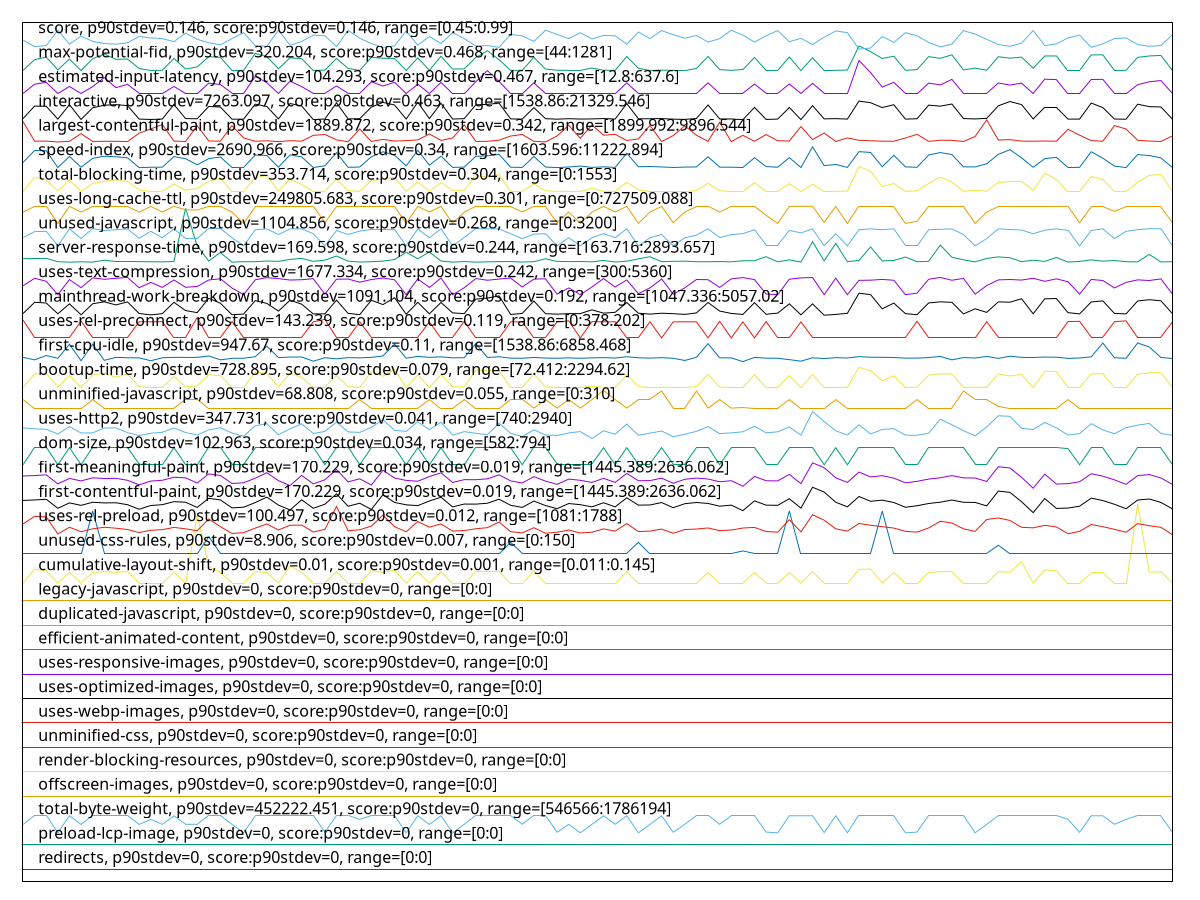reset

$redirectsP90Stdev0ScoreP90Stdev0Range00 <<EOF
0 0.5
1 0.5
2 0.5
3 0.5
4 0.5
5 0.5
6 0.5
7 0.5
8 0.5
9 0.5
10 0.5
11 0.5
12 0.5
13 0.5
14 0.5
15 0.5
16 0.5
17 0.5
18 0.5
19 0.5
20 0.5
21 0.5
22 0.5
23 0.5
24 0.5
25 0.5
26 0.5
27 0.5
28 0.5
29 0.5
30 0.5
31 0.5
32 0.5
33 0.5
34 0.5
35 0.5
36 0.5
37 0.5
38 0.5
39 0.5
40 0.5
41 0.5
42 0.5
43 0.5
44 0.5
45 0.5
46 0.5
47 0.5
48 0.5
49 0.5
50 0.5
51 0.5
52 0.5
53 0.5
54 0.5
55 0.5
56 0.5
57 0.5
58 0.5
59 0.5
60 0.5
61 0.5
62 0.5
63 0.5
64 0.5
65 0.5
66 0.5
67 0.5
68 0.5
69 0.5
70 0.5
71 0.5
72 0.5
73 0.5
74 0.5
75 0.5
76 0.5
77 0.5
78 0.5
79 0.5
80 0.5
81 0.5
82 0.5
83 0.5
84 0.5
85 0.5
86 0.5
87 0.5
88 0.5
89 0.5
90 0.5
91 0.5
92 0.5
93 0.5
94 0.5
95 0.5
96 0.5
97 0.5
98 0.5
99 0.5
EOF

$preloadLcpImageP90Stdev0ScoreP90Stdev0Range00 <<EOF
0 1.5
1 1.5
2 1.5
3 1.5
4 1.5
5 1.5
6 1.5
7 1.5
8 1.5
9 1.5
10 1.5
11 1.5
12 1.5
13 1.5
14 1.5
15 1.5
16 1.5
17 1.5
18 1.5
19 1.5
20 1.5
21 1.5
22 1.5
23 1.5
24 1.5
25 1.5
26 1.5
27 1.5
28 1.5
29 1.5
30 1.5
31 1.5
32 1.5
33 1.5
34 1.5
35 1.5
36 1.5
37 1.5
38 1.5
39 1.5
40 1.5
41 1.5
42 1.5
43 1.5
44 1.5
45 1.5
46 1.5
47 1.5
48 1.5
49 1.5
50 1.5
51 1.5
52 1.5
53 1.5
54 1.5
55 1.5
56 1.5
57 1.5
58 1.5
59 1.5
60 1.5
61 1.5
62 1.5
63 1.5
64 1.5
65 1.5
66 1.5
67 1.5
68 1.5
69 1.5
70 1.5
71 1.5
72 1.5
73 1.5
74 1.5
75 1.5
76 1.5
77 1.5
78 1.5
79 1.5
80 1.5
81 1.5
82 1.5
83 1.5
84 1.5
85 1.5
86 1.5
87 1.5
88 1.5
89 1.5
90 1.5
91 1.5
92 1.5
93 1.5
94 1.5
95 1.5
96 1.5
97 1.5
98 1.5
99 1.5
EOF

$totalByteWeightP90Stdev452222451ScoreP90Stdev0Range5465661786194 <<EOF
0 2.3352297713652943
1 2.6998959386399166
2 2.699899928348098
3 1.9941387897342366
4 2.692425495049505
5 2.339414975247525
6 2.6924323345492445
7 2.6924021267587284
8 2.6923930074257427
9 2.6924015568004167
10 2.3394121254559668
11 2.5435529540125064
12 2.3394440431214174
13 2.692429484757686
14 2.344566828426264
15 2.341785431865555
16 2.6933682060969257
17 2.6933516773058885
18 2.3403770648775404
19 1.9951191180302241
20 2.6933499674309536
21 2.6933550970557585
22 2.693386444762897
23 2.6933482575560186
24 2.6934280517196454
25 2.6933482575560186
26 2.01502662193851
27 2.6933773254299114
28 2.6933516773058885
29 2.544610226680563
30 2.6933927143043253
31 2.6933710558884836
32 2.693367636138614
33 1.9933756155549767
34 2.6933522472642
35 2.337617326732673
36 2.6933875846795203
37 1.9951071489056802
38 2.340395303543512
39 2.6933727657634186
40 2.693394994137572
41 2.693397273970818
42 2.693393284262637
43 2.344536620635748
44 2.693410952970297
45 2.693428621677957
46 2.015043720687858
47 2.3441336601094322
48 1.9934280517196457
49 2.340891737232934
50 2.6933602266805625
51 2.344557139134966
52 2.6933687760552374
53 1.9951151283220427
54 2.341051325560188
55 2.6933739056800414
56 2.0150659490620115
57 2.3441798267326734
58 2.6933927143043253
59 2.693396134054195
60 2.342251087806149
61 2.693367636138614
62 2.693376185513288
63 2.693372195805107
64 2.0234329370766027
65 1.9933647863470558
66 2.693406393303804
67 2.6929789245700886
68 2.6933653563053674
69 2.00324159392913
70 2.693381315138093
71 1.9951196879885358
72 2.6933602266805625
73 2.6933653563053674
74 2.693408673137051
75 2.693406963262116
76 1.9951236776967172
77 2.0234164082855655
78 2.6933892945544553
79 2.6934229220948414
80 2.6934012636789992
81 2.6933750455966647
82 1.9933636464304327
83 2.340835881318395
84 2.693359656722251
85 2.693369346013549
86 2.693353957139135
87 2.6933533871808235
88 2.6933533871808235
89 2.693362506513809
90 2.544507634184471
91 2.015026051980198
92 2.6933436978895258
93 2.6933830250130275
94 2.344130810317874
95 2.5445104839760293
96 2.6933824550547163
97 2.6933465476810836
98 2.693363076472121
99 2.01504429064617
EOF

$offscreenImagesP90Stdev0ScoreP90Stdev0Range00 <<EOF
0 3.5
1 3.5
2 3.5
3 3.5
4 3.5
5 3.5
6 3.5
7 3.5
8 3.5
9 3.5
10 3.5
11 3.5
12 3.5
13 3.5
14 3.5
15 3.5
16 3.5
17 3.5
18 3.5
19 3.5
20 3.5
21 3.5
22 3.5
23 3.5
24 3.5
25 3.5
26 3.5
27 3.5
28 3.5
29 3.5
30 3.5
31 3.5
32 3.5
33 3.5
34 3.5
35 3.5
36 3.5
37 3.5
38 3.5
39 3.5
40 3.5
41 3.5
42 3.5
43 3.5
44 3.5
45 3.5
46 3.5
47 3.5
48 3.5
49 3.5
50 3.5
51 3.5
52 3.5
53 3.5
54 3.5
55 3.5
56 3.5
57 3.5
58 3.5
59 3.5
60 3.5
61 3.5
62 3.5
63 3.5
64 3.5
65 3.5
66 3.5
67 3.5
68 3.5
69 3.5
70 3.5
71 3.5
72 3.5
73 3.5
74 3.5
75 3.5
76 3.5
77 3.5
78 3.5
79 3.5
80 3.5
81 3.5
82 3.5
83 3.5
84 3.5
85 3.5
86 3.5
87 3.5
88 3.5
89 3.5
90 3.5
91 3.5
92 3.5
93 3.5
94 3.5
95 3.5
96 3.5
97 3.5
98 3.5
99 3.5
EOF

$renderBlockingResourcesP90Stdev0ScoreP90Stdev0Range00 <<EOF
0 4.5
1 4.5
2 4.5
3 4.5
4 4.5
5 4.5
6 4.5
7 4.5
8 4.5
9 4.5
10 4.5
11 4.5
12 4.5
13 4.5
14 4.5
15 4.5
16 4.5
17 4.5
18 4.5
19 4.5
20 4.5
21 4.5
22 4.5
23 4.5
24 4.5
25 4.5
26 4.5
27 4.5
28 4.5
29 4.5
30 4.5
31 4.5
32 4.5
33 4.5
34 4.5
35 4.5
36 4.5
37 4.5
38 4.5
39 4.5
40 4.5
41 4.5
42 4.5
43 4.5
44 4.5
45 4.5
46 4.5
47 4.5
48 4.5
49 4.5
50 4.5
51 4.5
52 4.5
53 4.5
54 4.5
55 4.5
56 4.5
57 4.5
58 4.5
59 4.5
60 4.5
61 4.5
62 4.5
63 4.5
64 4.5
65 4.5
66 4.5
67 4.5
68 4.5
69 4.5
70 4.5
71 4.5
72 4.5
73 4.5
74 4.5
75 4.5
76 4.5
77 4.5
78 4.5
79 4.5
80 4.5
81 4.5
82 4.5
83 4.5
84 4.5
85 4.5
86 4.5
87 4.5
88 4.5
89 4.5
90 4.5
91 4.5
92 4.5
93 4.5
94 4.5
95 4.5
96 4.5
97 4.5
98 4.5
99 4.5
EOF

$unminifiedCssP90Stdev0ScoreP90Stdev0Range00 <<EOF
0 5.5
1 5.5
2 5.5
3 5.5
4 5.5
5 5.5
6 5.5
7 5.5
8 5.5
9 5.5
10 5.5
11 5.5
12 5.5
13 5.5
14 5.5
15 5.5
16 5.5
17 5.5
18 5.5
19 5.5
20 5.5
21 5.5
22 5.5
23 5.5
24 5.5
25 5.5
26 5.5
27 5.5
28 5.5
29 5.5
30 5.5
31 5.5
32 5.5
33 5.5
34 5.5
35 5.5
36 5.5
37 5.5
38 5.5
39 5.5
40 5.5
41 5.5
42 5.5
43 5.5
44 5.5
45 5.5
46 5.5
47 5.5
48 5.5
49 5.5
50 5.5
51 5.5
52 5.5
53 5.5
54 5.5
55 5.5
56 5.5
57 5.5
58 5.5
59 5.5
60 5.5
61 5.5
62 5.5
63 5.5
64 5.5
65 5.5
66 5.5
67 5.5
68 5.5
69 5.5
70 5.5
71 5.5
72 5.5
73 5.5
74 5.5
75 5.5
76 5.5
77 5.5
78 5.5
79 5.5
80 5.5
81 5.5
82 5.5
83 5.5
84 5.5
85 5.5
86 5.5
87 5.5
88 5.5
89 5.5
90 5.5
91 5.5
92 5.5
93 5.5
94 5.5
95 5.5
96 5.5
97 5.5
98 5.5
99 5.5
EOF

$usesWebpImagesP90Stdev0ScoreP90Stdev0Range00 <<EOF
0 6.5
1 6.5
2 6.5
3 6.5
4 6.5
5 6.5
6 6.5
7 6.5
8 6.5
9 6.5
10 6.5
11 6.5
12 6.5
13 6.5
14 6.5
15 6.5
16 6.5
17 6.5
18 6.5
19 6.5
20 6.5
21 6.5
22 6.5
23 6.5
24 6.5
25 6.5
26 6.5
27 6.5
28 6.5
29 6.5
30 6.5
31 6.5
32 6.5
33 6.5
34 6.5
35 6.5
36 6.5
37 6.5
38 6.5
39 6.5
40 6.5
41 6.5
42 6.5
43 6.5
44 6.5
45 6.5
46 6.5
47 6.5
48 6.5
49 6.5
50 6.5
51 6.5
52 6.5
53 6.5
54 6.5
55 6.5
56 6.5
57 6.5
58 6.5
59 6.5
60 6.5
61 6.5
62 6.5
63 6.5
64 6.5
65 6.5
66 6.5
67 6.5
68 6.5
69 6.5
70 6.5
71 6.5
72 6.5
73 6.5
74 6.5
75 6.5
76 6.5
77 6.5
78 6.5
79 6.5
80 6.5
81 6.5
82 6.5
83 6.5
84 6.5
85 6.5
86 6.5
87 6.5
88 6.5
89 6.5
90 6.5
91 6.5
92 6.5
93 6.5
94 6.5
95 6.5
96 6.5
97 6.5
98 6.5
99 6.5
EOF

$usesOptimizedImagesP90Stdev0ScoreP90Stdev0Range00 <<EOF
0 7.5
1 7.5
2 7.5
3 7.5
4 7.5
5 7.5
6 7.5
7 7.5
8 7.5
9 7.5
10 7.5
11 7.5
12 7.5
13 7.5
14 7.5
15 7.5
16 7.5
17 7.5
18 7.5
19 7.5
20 7.5
21 7.5
22 7.5
23 7.5
24 7.5
25 7.5
26 7.5
27 7.5
28 7.5
29 7.5
30 7.5
31 7.5
32 7.5
33 7.5
34 7.5
35 7.5
36 7.5
37 7.5
38 7.5
39 7.5
40 7.5
41 7.5
42 7.5
43 7.5
44 7.5
45 7.5
46 7.5
47 7.5
48 7.5
49 7.5
50 7.5
51 7.5
52 7.5
53 7.5
54 7.5
55 7.5
56 7.5
57 7.5
58 7.5
59 7.5
60 7.5
61 7.5
62 7.5
63 7.5
64 7.5
65 7.5
66 7.5
67 7.5
68 7.5
69 7.5
70 7.5
71 7.5
72 7.5
73 7.5
74 7.5
75 7.5
76 7.5
77 7.5
78 7.5
79 7.5
80 7.5
81 7.5
82 7.5
83 7.5
84 7.5
85 7.5
86 7.5
87 7.5
88 7.5
89 7.5
90 7.5
91 7.5
92 7.5
93 7.5
94 7.5
95 7.5
96 7.5
97 7.5
98 7.5
99 7.5
EOF

$usesResponsiveImagesP90Stdev0ScoreP90Stdev0Range00 <<EOF
0 8.5
1 8.5
2 8.5
3 8.5
4 8.5
5 8.5
6 8.5
7 8.5
8 8.5
9 8.5
10 8.5
11 8.5
12 8.5
13 8.5
14 8.5
15 8.5
16 8.5
17 8.5
18 8.5
19 8.5
20 8.5
21 8.5
22 8.5
23 8.5
24 8.5
25 8.5
26 8.5
27 8.5
28 8.5
29 8.5
30 8.5
31 8.5
32 8.5
33 8.5
34 8.5
35 8.5
36 8.5
37 8.5
38 8.5
39 8.5
40 8.5
41 8.5
42 8.5
43 8.5
44 8.5
45 8.5
46 8.5
47 8.5
48 8.5
49 8.5
50 8.5
51 8.5
52 8.5
53 8.5
54 8.5
55 8.5
56 8.5
57 8.5
58 8.5
59 8.5
60 8.5
61 8.5
62 8.5
63 8.5
64 8.5
65 8.5
66 8.5
67 8.5
68 8.5
69 8.5
70 8.5
71 8.5
72 8.5
73 8.5
74 8.5
75 8.5
76 8.5
77 8.5
78 8.5
79 8.5
80 8.5
81 8.5
82 8.5
83 8.5
84 8.5
85 8.5
86 8.5
87 8.5
88 8.5
89 8.5
90 8.5
91 8.5
92 8.5
93 8.5
94 8.5
95 8.5
96 8.5
97 8.5
98 8.5
99 8.5
EOF

$efficientAnimatedContentP90Stdev0ScoreP90Stdev0Range00 <<EOF
0 9.5
1 9.5
2 9.5
3 9.5
4 9.5
5 9.5
6 9.5
7 9.5
8 9.5
9 9.5
10 9.5
11 9.5
12 9.5
13 9.5
14 9.5
15 9.5
16 9.5
17 9.5
18 9.5
19 9.5
20 9.5
21 9.5
22 9.5
23 9.5
24 9.5
25 9.5
26 9.5
27 9.5
28 9.5
29 9.5
30 9.5
31 9.5
32 9.5
33 9.5
34 9.5
35 9.5
36 9.5
37 9.5
38 9.5
39 9.5
40 9.5
41 9.5
42 9.5
43 9.5
44 9.5
45 9.5
46 9.5
47 9.5
48 9.5
49 9.5
50 9.5
51 9.5
52 9.5
53 9.5
54 9.5
55 9.5
56 9.5
57 9.5
58 9.5
59 9.5
60 9.5
61 9.5
62 9.5
63 9.5
64 9.5
65 9.5
66 9.5
67 9.5
68 9.5
69 9.5
70 9.5
71 9.5
72 9.5
73 9.5
74 9.5
75 9.5
76 9.5
77 9.5
78 9.5
79 9.5
80 9.5
81 9.5
82 9.5
83 9.5
84 9.5
85 9.5
86 9.5
87 9.5
88 9.5
89 9.5
90 9.5
91 9.5
92 9.5
93 9.5
94 9.5
95 9.5
96 9.5
97 9.5
98 9.5
99 9.5
EOF

$duplicatedJavascriptP90Stdev0ScoreP90Stdev0Range00 <<EOF
0 10.5
1 10.5
2 10.5
3 10.5
4 10.5
5 10.5
6 10.5
7 10.5
8 10.5
9 10.5
10 10.5
11 10.5
12 10.5
13 10.5
14 10.5
15 10.5
16 10.5
17 10.5
18 10.5
19 10.5
20 10.5
21 10.5
22 10.5
23 10.5
24 10.5
25 10.5
26 10.5
27 10.5
28 10.5
29 10.5
30 10.5
31 10.5
32 10.5
33 10.5
34 10.5
35 10.5
36 10.5
37 10.5
38 10.5
39 10.5
40 10.5
41 10.5
42 10.5
43 10.5
44 10.5
45 10.5
46 10.5
47 10.5
48 10.5
49 10.5
50 10.5
51 10.5
52 10.5
53 10.5
54 10.5
55 10.5
56 10.5
57 10.5
58 10.5
59 10.5
60 10.5
61 10.5
62 10.5
63 10.5
64 10.5
65 10.5
66 10.5
67 10.5
68 10.5
69 10.5
70 10.5
71 10.5
72 10.5
73 10.5
74 10.5
75 10.5
76 10.5
77 10.5
78 10.5
79 10.5
80 10.5
81 10.5
82 10.5
83 10.5
84 10.5
85 10.5
86 10.5
87 10.5
88 10.5
89 10.5
90 10.5
91 10.5
92 10.5
93 10.5
94 10.5
95 10.5
96 10.5
97 10.5
98 10.5
99 10.5
EOF

$legacyJavascriptP90Stdev0ScoreP90Stdev0Range00 <<EOF
0 11.5
1 11.5
2 11.5
3 11.5
4 11.5
5 11.5
6 11.5
7 11.5
8 11.5
9 11.5
10 11.5
11 11.5
12 11.5
13 11.5
14 11.5
15 11.5
16 11.5
17 11.5
18 11.5
19 11.5
20 11.5
21 11.5
22 11.5
23 11.5
24 11.5
25 11.5
26 11.5
27 11.5
28 11.5
29 11.5
30 11.5
31 11.5
32 11.5
33 11.5
34 11.5
35 11.5
36 11.5
37 11.5
38 11.5
39 11.5
40 11.5
41 11.5
42 11.5
43 11.5
44 11.5
45 11.5
46 11.5
47 11.5
48 11.5
49 11.5
50 11.5
51 11.5
52 11.5
53 11.5
54 11.5
55 11.5
56 11.5
57 11.5
58 11.5
59 11.5
60 11.5
61 11.5
62 11.5
63 11.5
64 11.5
65 11.5
66 11.5
67 11.5
68 11.5
69 11.5
70 11.5
71 11.5
72 11.5
73 11.5
74 11.5
75 11.5
76 11.5
77 11.5
78 11.5
79 11.5
80 11.5
81 11.5
82 11.5
83 11.5
84 11.5
85 11.5
86 11.5
87 11.5
88 11.5
89 11.5
90 11.5
91 11.5
92 11.5
93 11.5
94 11.5
95 11.5
96 11.5
97 11.5
98 11.5
99 11.5
EOF

$cumulativeLayoutShiftP90Stdev001ScoreP90Stdev0001Range00110145 <<EOF
0 12.223338763381944
1 12.796001664840261
2 12.728733688780242
3 12.223338763381944
4 12.664357055550873
5 12.223338763381944
6 12.66294088763382
7 12.693624525836636
8 12.66294088763382
9 12.697105938632724
10 12.223338763381944
11 12.223338763381944
12 12.223338763381944
13 12.66294088763382
14 12.223338763381944
15 15.019938485206104
16 12.899381922785132
17 12.664357055550873
18 12.223338763381944
19 12.223338763381944
20 12.694804665767514
21 12.66294088763382
22 12.223338763381944
23 12.923338763381945
24 12.664357055550873
25 12.223338763381944
26 12.223338763381944
27 12.692444385905759
28 12.223338763381944
29 12.223338763381944
30 12.731920066593611
31 12.664357055550873
32 12.759417326983058
33 12.223338763381944
34 12.694804665767514
35 12.223338763381944
36 12.692444385905759
37 12.223338763381944
38 12.223338763381944
39 12.694804665767514
40 12.693860553822812
41 12.697105938632724
42 12.223338763381944
43 12.223338763381944
44 12.72778957683554
45 12.223338763381944
46 12.223338763381944
47 12.223338763381944
48 12.223338763381944
49 12.223338763381944
50 12.223338763381944
51 12.223338763381944
52 12.697105938632724
53 12.223338763381944
54 12.223338763381944
55 12.223338763381944
56 12.223338763381944
57 12.223338763381944
58 12.223338763381944
59 12.66294088763382
60 12.223338763381944
61 12.223338763381944
62 12.223338763381944
63 12.664357055550873
64 12.223338763381944
65 12.223338763381944
66 12.664357055550873
67 12.223338763381944
68 12.697105938632724
69 12.223338763381944
70 12.223338763381944
71 12.223338763381944
72 12.78685558037596
73 12.80101725954649
74 12.223338763381944
75 12.66294088763382
76 12.223338763381944
77 12.223338763381944
78 12.664357055550873
79 12.692444385905759
80 12.693860553822812
81 12.223338763381944
82 12.223338763381944
83 12.223338763381944
84 12.694804665767514
85 12.664357055550873
86 13.1010678369721
87 12.223338763381944
88 12.768799439433534
89 12.728733688780242
90 12.223338763381944
91 12.223338763381944
92 12.664357055550873
93 12.664357055550873
94 12.223338763381944
95 12.223338763381944
96 15.460956777375033
97 12.664357055550873
98 12.693860553822812
99 12.223338763381944
EOF

$unusedCssRulesP90Stdev8906ScoreP90Stdev0007Range0150 <<EOF
0 13.4265
1 13.4265
2 13.4265
3 13.4265
4 13.4265
5 13.4265
6 15.1765
7 13.4265
8 13.4265
9 13.4265
10 13.4265
11 13.4265
12 13.4265
13 13.4265
14 13.4265
15 13.4265
16 14.1265
17 13.4265
18 13.4265
19 13.4265
20 13.4265
21 13.4265
22 13.4265
23 13.4265
24 13.4265
25 13.4265
26 13.4265
27 13.4265
28 13.4265
29 13.4265
30 13.4265
31 13.4265
32 13.4265
33 13.4265
34 13.4265
35 13.4265
36 13.4265
37 13.4265
38 13.4265
39 13.4265
40 13.4265
41 13.4265
42 13.893166666666668
43 13.4265
44 13.4265
45 13.4265
46 13.4265
47 13.4265
48 13.4265
49 13.4265
50 13.4265
51 13.4265
52 13.4265
53 13.893166666666668
54 13.4265
55 13.4265
56 13.4265
57 13.4265
58 13.4265
59 13.4265
60 13.4265
61 13.4265
62 13.543166666666668
63 13.4265
64 13.4265
65 13.4265
66 15.1765
67 13.4265
68 13.4265
69 13.4265
70 13.4265
71 13.4265
72 13.4265
73 13.4265
74 15.1765
75 13.4265
76 13.4265
77 13.4265
78 13.4265
79 13.4265
80 13.4265
81 13.4265
82 13.4265
83 13.4265
84 13.7765
85 13.4265
86 13.4265
87 13.4265
88 13.4265
89 13.4265
90 13.4265
91 13.4265
92 13.4265
93 13.4265
94 13.4265
95 13.4265
96 13.4265
97 13.4265
98 13.4265
99 13.4265
EOF

$usesRelPreloadP90Stdev100497ScoreP90Stdev0012Range10811788 <<EOF
0 14.648081967213114
1 14.957918032786885
2 14.936606557377049
3 14.23660655737705
4 14.513655737704918
5 14.328409836065573
6 14.448081967213113
7 14.512016393442622
8 14.474311475409836
9 14.421852459016392
10 14.293983606557376
11 14.389065573770491
12 14.413655737704918
13 14.507098360655737
14 14.448081967213113
15 14.371032786885246
16 14.84972131147541
17 14.538245901639344
18 14.257918032786884
19 14.292344262295082
20 14.477590163934426
21 14.648081967213114
22 14.402180327868852
23 14.593983606557376
24 14.603819672131147
25 14.318573770491803
26 14.426770491803278
27 15.364475409836064
28 14.36939344262295
29 14.410377049180328
30 14.557918032786885
31 15.010377049180327
32 14.536606557377048
33 14.325131147540983
34 14.748081967213114
35 14.515295081967214
36 14.64972131147541
37 14.354639344262296
38 14.37922950819672
39 14.451360655737705
40 14.495622950819673
41 14.728409836065573
42 14.331688524590163
43 14.280868852459015
44 14.493983606557377
45 14.267754098360655
46 14.307098360655738
47 14.398901639344261
48 14.277590163934425
49 14.310377049180328
50 14.44644262295082
51 14.354639344262296
52 14.664475409836065
53 14.33660655737705
54 14.353
55 14.438245901639345
56 14.26611475409836
57 14.420213114754098
58 14.439885245901639
59 14.484147540983606
60 14.37267213114754
61 14.400540983606557
62 14.480868852459016
63 14.507098360655737
64 14.33660655737705
65 14.312016393442622
66 14.820213114754099
67 14.323491803278689
68 15.026770491803278
69 14.802180327868852
70 14.44972131147541
71 14.354639344262296
72 14.667754098360655
73 14.593983606557376
74 14.538245901639344
75 14.47922950819672
76 14.344803278688524
77 14.313655737704918
78 14.484147540983606
79 14.757918032786884
80 14.685786885245902
81 14.44972131147541
82 14.34316393442623
83 14.831688524590163
84 14.893983606557377
85 14.792344262295082
86 14.510377049180327
87 14.489065573770493
88 14.592344262295082
89 14.525131147540984
90 14.248081967213114
91 14.34316393442623
92 14.625131147540984
93 14.536606557377048
94 14.428409836065573
95 14.307098360655738
96 14.66283606557377
97 14.574311475409836
98 14.510377049180327
99 14.205459016393442
EOF

$firstContentfulPaintP90Stdev170229ScoreP90Stdev0019Range14453892636062 <<EOF
0 15.612131236562655
1 15.630959870914282
2 15.659300290878958
3 15.290141746582062
4 15.511438273042453
5 15.410144363184404
6 15.53719087329103
7 15.510412564924444
8 15.516336988726803
9 15.437138977344583
10 15.24967337476287
11 15.403788636096028
12 15.437860723490546
13 15.561824439938071
14 15.537072253984865
15 15.324584955408733
16 15.698061329670088
17 15.632962007806196
18 15.307023192690956
19 15.335053109177732
20 15.522608112339459
21 15.74811344366673
22 15.422085664071869
23 15.220126701118595
24 15.63669851595037
25 15.290712165892586
26 15.456100622315255
27 15.880954855759795
28 15.37246005625695
29 15.49755806981967
30 15.24263820326639
31 15.848026223588668
32 15.529669013758966
33 15.432654993131417
34 15.398199573493816
35 15.590058015307122
36 15.742383084538059
37 15.347190219140444
38 15.463059040143039
39 15.460953547458622
40 15.497418517694772
41 15.660694939927168
42 15.412781898344997
43 15.325714455419636
44 15.586294032838357
45 15.400940900547305
46 15.272670692745468
47 15.484712296722703
48 15.436903483133817
49 15.348300094633784
50 15.517009891629051
51 15.348777188460781
52 15.71959901964632
53 15.418892537014019
54 15.42480475000545
55 15.525110020278667
56 15.313921428664877
57 15.478070487778284
58 15.527511189027713
59 15.487857452737618
60 15.375908738143519
61 15.420155483744356
62 15.193210585028671
63 15.594242834652535
64 15.418728563267262
65 15.411354018447044
66 15.680774310198206
67 15.29696497328885
68 16.150191025926166
69 15.953789290246613
70 15.537094059004382
71 15.348785038267808
72 15.772622285602143
73 15.575675860535092
74 15.624429703669783
75 15.52657880639323
76 15.33298337672532
77 15.393809786964958
78 15.486798600989946
79 15.539652223893938
80 15.629221574758507
81 15.53652887289854
82 15.530106858550838
83 15.3884928510063
84 15.99430519700835
85 15.942638203266391
86 15.558850235276159
87 15.111685105863367
88 15.689979953337257
89 15.283378701729136
90 15.299093143193561
91 15.375691560149145
92 15.705290565840254
93 15.606997462767927
94 15.454033506465187
95 15.270951585006866
96 15.629578740978172
97 15.66950678441377
98 15.531204087132856
99 15.265380838621049
EOF

$firstMeaningfulPaintP90Stdev170229ScoreP90Stdev0019Range14453892636062 <<EOF
0 16.612131236562654
1 16.630959870914282
2 16.65930029087896
3 16.290141746582062
4 16.511438273042454
5 16.410144363184404
6 16.53719087329103
7 16.510412564924444
8 16.516336988726803
9 16.43713897734458
10 16.249673374762867
11 16.403788636096028
12 16.437860723490545
13 16.56182443993807
14 16.537072253984867
15 16.32458495540873
16 16.69806132967009
17 16.632962007806196
18 16.307023192690956
19 16.335053109177732
20 16.52260811233946
21 16.748113443666732
22 16.42208566407187
23 16.220126701118595
24 16.63669851595037
25 16.290712165892586
26 16.456100622315255
27 16.880954855759793
28 16.372460056256948
29 16.49755806981967
30 16.242638203266388
31 16.84802622358867
32 16.529669013758966
33 16.43265499313142
34 16.398199573493816
35 16.59005801530712
36 16.74238308453806
37 16.347190219140444
38 16.46305904014304
39 16.460953547458622
40 16.497418517694772
41 16.66069493992717
42 16.412781898345
43 16.325714455419636
44 16.586294032838357
45 16.400940900547305
46 16.272670692745468
47 16.484712296722705
48 16.436903483133815
49 16.34830009463378
50 16.51700989162905
51 16.348777188460783
52 16.71959901964632
53 16.41889253701402
54 16.42480475000545
55 16.525110020278667
56 16.313921428664877
57 16.478070487778286
58 16.527511189027713
59 16.487857452737618
60 16.37590873814352
61 16.420155483744356
62 16.193210585028673
63 16.594242834652533
64 16.418728563267262
65 16.411354018447046
66 16.680774310198206
67 16.296964973288848
68 17.150191025926166
69 16.95378929024661
70 16.53709405900438
71 16.348785038267806
72 16.772622285602143
73 16.575675860535092
74 16.624429703669783
75 16.526578806393232
76 16.33298337672532
77 16.393809786964958
78 16.486798600989946
79 16.53965222389394
80 16.629221574758507
81 16.53652887289854
82 16.530106858550838
83 16.3884928510063
84 16.994305197008348
85 16.94263820326639
86 16.558850235276157
87 16.11168510586337
88 16.689979953337257
89 16.283378701729138
90 16.29909314319356
91 16.375691560149143
92 16.705290565840254
93 16.60699746276793
94 16.454033506465187
95 16.270951585006866
96 16.62957874097817
97 16.66950678441377
98 16.531204087132856
99 16.26538083862105
EOF

$domSizeP90Stdev102963ScoreP90Stdev0034Range582794 <<EOF
0 17.073396226415095
1 17.773396226415095
2 17.773396226415095
3 17.073396226415095
4 17.773396226415095
5 17.073396226415095
6 17.773396226415095
7 17.773396226415095
8 17.773396226415095
9 17.773396226415095
10 17.073396226415095
11 17.073396226415095
12 17.073396226415095
13 17.773396226415095
14 17.073396226415095
15 17.073396226415095
16 17.773396226415095
17 17.773396226415095
18 17.073396226415095
19 17.073396226415095
20 17.773396226415095
21 17.773396226415095
22 17.773396226415095
23 17.773396226415095
24 17.773396226415095
25 17.773396226415095
26 17.073396226415095
27 17.773396226415095
28 17.773396226415095
29 17.073396226415095
30 17.773396226415095
31 17.773396226415095
32 17.773396226415095
33 17.073396226415095
34 17.773396226415095
35 17.073396226415095
36 17.773396226415095
37 17.073396226415095
38 17.073396226415095
39 17.773396226415095
40 17.773396226415095
41 17.773396226415095
42 17.773396226415095
43 17.073396226415095
44 17.773396226415095
45 17.773396226415095
46 17.073396226415095
47 17.073396226415095
48 17.073396226415095
49 17.073396226415095
50 17.773396226415095
51 17.073396226415095
52 17.773396226415095
53 17.073396226415095
54 17.073396226415095
55 17.773396226415095
56 17.073396226415095
57 17.073396226415095
58 17.773396226415095
59 17.773396226415095
60 17.073396226415095
61 17.773396226415095
62 17.773396226415095
63 17.773396226415095
64 17.073396226415095
65 17.073396226415095
66 17.773396226415095
67 17.773396226415095
68 17.773396226415095
69 17.073396226415095
70 17.773396226415095
71 17.073396226415095
72 17.773396226415095
73 17.773396226415095
74 17.773396226415095
75 17.773396226415095
76 17.073396226415095
77 17.073396226415095
78 17.773396226415095
79 17.773396226415095
80 17.773396226415095
81 17.773396226415095
82 17.073396226415095
83 17.073396226415095
84 17.773396226415095
85 17.773396226415095
86 17.773396226415095
87 17.773396226415095
88 17.773396226415095
89 17.773396226415095
90 17.733773584905663
91 17.073396226415095
92 17.773396226415095
93 17.773396226415095
94 17.073396226415095
95 17.073396226415095
96 17.773396226415095
97 17.773396226415095
98 17.773396226415095
99 17.073396226415095
EOF

$usesHttp2P90Stdev347731ScoreP90Stdev0041Range7402940 <<EOF
0 18.585712230215826
1 18.545424460431654
2 18.530316546762588
3 18.328877697841726
4 18.63607194244604
5 18.37420143884892
6 18.37923741007194
7 18.575640287769783
8 18.585712230215826
9 18.389309352517984
10 18.268446043165465
11 18.364129496402875
12 18.40441726618705
13 18.575640287769783
14 18.394345323741007
15 18.293625899280574
16 18.50010071942446
17 18.590748201438846
18 18.369165467625898
19 18.238230215827336
20 18.671323741007193
21 18.75693525179856
22 18.303697841726617
23 18.545424460431654
24 18.75189928057554
25 18.35405755395683
26 18.4396690647482
27 18.82240287769784
28 18.419525179856112
29 18.399381294964027
30 18.605856115107912
31 18.91808633093525
32 18.484992805755393
33 18.4396690647482
34 18.837510791366906
35 18.510172661870502
36 18.817366906474817
37 18.28858992805755
38 18.429597122302155
39 18.364129496402875
40 18.303697841726617
41 18.78211510791367
42 18.359093525179855
43 18.228158273381293
44 18.50513669064748
45 18.293625899280574
46 18.273482014388488
47 18.37420143884892
48 18.43463309352518
49 18.147582733812946
50 18.464848920863307
51 18.323841726618703
52 18.741827338129493
53 18.28355395683453
54 18.369165467625898
55 18.454776978417264
56 18.223122302158274
57 18.323841726618703
58 18.4396690647482
59 18.63607194244604
60 18.349021582733812
61 18.37923741007194
62 18.424561151079136
63 18.651179856115107
64 18.37923741007194
65 18.424561151079136
66 18.620964028776978
67 18.28355395683453
68 19.255496402877696
69 18.842546762589926
70 18.464848920863307
71 18.28858992805755
72 18.711611510791364
73 18.333913669064746
74 18.520244604316545
75 18.550460431654674
76 18.28858992805755
77 18.278517985611508
78 18.364129496402875
79 18.938230215827335
80 18.711611510791364
81 18.46988489208633
82 18.258374100719422
83 18.620964028776978
84 19.07923741007194
85 19.059093525179854
86 18.56556834532374
87 18.515208633093522
88 18.807294964028774
89 18.585712230215826
90 18.28858992805755
91 18.349021582733812
92 18.75693525179856
93 18.50010071942446
94 18.34398561151079
95 18.59578417266187
96 18.6965035971223
97 18.767007194244602
98 18.35405755395683
99 18.273482014388488
EOF

$unminifiedJavascriptP90Stdev68808ScoreP90Stdev0055Range0310 <<EOF
0 19.743833333333335
1 19.393833333333333
2 19.393833333333333
3 19.393833333333333
4 19.393833333333333
5 19.393833333333333
6 19.743833333333335
7 19.393833333333333
8 19.393833333333333
9 19.393833333333333
10 19.393833333333333
11 19.393833333333333
12 19.393833333333333
13 19.393833333333333
14 19.743833333333335
15 19.743833333333335
16 19.393833333333333
17 19.393833333333333
18 19.393833333333333
19 19.393833333333333
20 19.393833333333333
21 19.393833333333333
22 19.393833333333333
23 19.393833333333333
24 19.393833333333333
25 19.393833333333333
26 19.393833333333333
27 19.393833333333333
28 19.393833333333333
29 19.743833333333335
30 19.393833333333333
31 19.393833333333333
32 19.393833333333333
33 19.393833333333333
34 19.393833333333333
35 19.743833333333335
36 19.393833333333333
37 19.393833333333333
38 19.743833333333335
39 19.393833333333333
40 19.393833333333333
41 19.393833333333333
42 19.743833333333335
43 19.743833333333335
44 19.393833333333333
45 19.743833333333335
46 19.393833333333333
47 19.743833333333335
48 19.393833333333333
49 19.743833333333335
50 20.117166666666666
51 19.743833333333335
52 19.393833333333333
53 19.743833333333335
54 19.743833333333335
55 20.093833333333333
56 19.393833333333333
57 19.393833333333333
58 20.093833333333333
59 19.393833333333333
60 19.743833333333335
61 19.393833333333333
62 19.417166666666667
63 19.393833333333333
64 19.393833333333333
65 19.393833333333333
66 19.743833333333335
67 19.393833333333333
68 19.393833333333333
69 19.393833333333333
70 19.743833333333335
71 19.393833333333333
72 19.393833333333333
73 19.393833333333333
74 19.393833333333333
75 19.393833333333333
76 19.393833333333333
77 19.743833333333335
78 19.393833333333333
79 19.393833333333333
80 19.393833333333333
81 20.093833333333333
82 19.743833333333335
83 19.743833333333335
84 19.463833333333334
85 19.393833333333333
86 19.393833333333333
87 19.393833333333333
88 19.393833333333333
89 19.393833333333333
90 19.743833333333335
91 19.393833333333333
92 19.393833333333333
93 19.393833333333333
94 19.393833333333333
95 19.393833333333333
96 19.393833333333333
97 19.393833333333333
98 19.393833333333333
99 19.393833333333333
EOF

$bootupTimeP90Stdev728895ScoreP90Stdev0079Range72412229462 <<EOF
0 20.235402214108653
1 20.794052861098145
2 20.822284238436566
3 20.250053526098046
4 20.73629207776236
5 20.234041521997217
6 20.74637940162797
7 20.829560658861443
8 20.66113920238377
9 20.792093882214022
10 20.27632592455235
11 20.233235849036497
12 20.241547708414593
13 20.692362013585605
14 20.268839133965507
15 20.300454337738955
16 20.76040706306629
17 20.726418108032643
18 20.237049367717237
19 20.238156422044746
20 20.853275791658938
21 20.82285417745693
22 20.26446164421226
23 20.827956772874824
24 20.65667368539963
25 20.23529329906026
26 20.24769320272053
27 20.726315160932106
28 20.275217378237876
29 20.2366748789892
30 20.88170112730272
31 20.699680209645482
32 20.982669853124538
33 20.235056073132938
34 20.760542833880038
35 20.240145240668152
36 20.765487278679718
37 20.265494099191557
38 20.26437361698137
39 20.95048769430466
40 20.935056073132937
41 20.931652850867376
42 20.23730300550117
43 20.244233284950326
44 20.78828483949417
45 20.26423187821976
46 20.240322787116906
47 20.23813255025332
48 20.23724034204867
49 20.285867181189026
50 20.243896095896396
51 20.241259754930482
52 20.76625565196633
53 20.27406556430144
54 20.23636305371366
55 20.244539142278008
56 20.24222059453549
57 20.23538729423901
58 20.275396416673594
59 20.780969627408226
60 20.260816720058486
61 20.238236989340816
62 20.23628994635241
63 20.759868455772178
64 20.235147084337758
65 20.238266829080104
66 20.726303225036393
67 20.2332313730756
68 20.76166928403808
69 20.236055704399014
70 20.23858909826439
71 20.24762009535928
72 21.06210771506459
73 20.923718464191246
74 20.52069399347362
75 20.71543708397542
76 20.237659590385636
77 20.252275094687885
78 20.74857411445245
79 20.799828342636935
80 20.79002002033365
81 20.24623403946945
82 20.24977303254876
83 20.243639474138536
84 20.79774254486085
85 20.71139827526307
86 20.774466056230857
87 20.236454064918483
88 20.904537479778245
89 20.89592722300729
90 20.24289795661728
91 20.239946806401903
92 20.801681390446593
93 20.797706737173705
94 20.23725526191831
95 20.236683830910984
96 20.778621239926423
97 20.843089996653685
98 20.847965810053008
99 20.240742035453874
EOF

$firstCpuIdleP90Stdev94767ScoreP90Stdev011Range1538866858468 <<EOF
0 21.473442736061603
1 21.371386814857505
2 21.54703127595572
3 21.43430992647623
4 22.01053786878278
5 21.335119287551876
6 22.013373139481512
7 21.35158769496528
8 21.472050456558723
9 21.45708133891558
10 21.453515905790038
11 21.334075400244803
12 21.455438652521966
13 21.472443114045852
14 21.470282566719746
15 21.47191250356343
16 21.529148241513724
17 21.371715652968305
18 21.433246270204098
19 21.438104994753857
20 21.500360903801884
21 21.930559942080617
22 21.46413456184013
23 21.485557673561182
24 21.48829080460711
25 21.315503317093178
26 21.458838054991695
27 21.41244688365596
28 21.461087132900452
29 21.453621626777085
30 21.472601695526425
31 21.532649210622772
32 22.01621686212907
33 21.438597786346605
34 21.512899155009766
35 21.472375641708588
36 21.49573496597835
37 21.45330632610975
38 21.45927239920949
39 22.03720133203123
40 21.468210549976295
41 21.4963661403265
42 21.439869303258586
43 21.43743070114134
44 21.468768951612493
45 21.444845925331844
46 21.43726782205967
47 21.451798297883926
48 21.435754779965894
49 21.45322868278322
50 21.460761947750587
51 21.444884890248478
52 21.498180874017464
53 21.456172682789767
54 21.442966011357537
55 21.46036513591573
56 21.43506401221583
57 21.34627571675289
58 21.473296331117478
59 22.034075400244802
60 21.45286954658467
61 21.4525572542381
62 21.299489309369367
63 21.47190949524266
64 21.44038788045793
65 21.436981687778463
66 21.379568516204106
67 21.316530300502595
68 21.456667193422952
69 21.424409471196558
70 21.461231245790653
71 21.447177803688447
72 21.503173683721528
73 21.479488028274943
74 21.475450145535195
75 21.4659497252912
76 21.443012282196044
77 21.44274153332677
78 21.46429529212125
79 21.51396882792344
80 21.371101310891127
81 21.46412209879694
82 21.447292406384435
83 21.510646639020134
84 21.431063948365757
85 21.520331283097924
86 21.47216935685581
87 21.467388132379213
88 21.48566382430834
89 21.478333119606127
90 21.433201575152665
91 21.44578237261143
92 21.49370664151274
93 22.059606015843414
94 21.456679513212773
95 21.43509194662298
96 22.061541082365164
97 21.900770403792368
98 21.468486312713512
99 21.426518518936152
EOF

$usesRelPreconnectP90Stdev143239ScoreP90Stdev0119Range0378202 <<EOF
0 23.006021793466346
1 22.269722736242052
2 22.269722736242052
3 22.269722736242052
4 22.269722736242052
5 22.96294790616093
6 22.269722736242052
7 22.269722736242052
8 22.269722736242052
9 22.269722736242052
10 22.93127502740627
11 22.929402631001974
12 22.936256391142294
13 22.269722736242052
14 22.269722736242052
15 23.09893124314843
16 22.269722736242052
17 22.269722736242052
18 22.94153593510195
19 22.269722736242052
20 22.269722736242052
21 22.269722736242052
22 22.269722736242052
23 22.269722736242052
24 22.269722736242052
25 22.92885012058759
26 23.028644025433017
27 22.269722736242052
28 22.269722736242052
29 22.932945713659286
30 22.269722736242052
31 22.269722736242052
32 22.269722736242052
33 22.269722736242052
34 22.269722736242052
35 22.928341460206095
36 22.269722736242052
37 22.269722736242052
38 22.950669896952423
39 22.269722736242052
40 22.269722736242052
41 22.269722736242052
42 22.927473229554924
43 22.92888081561061
44 22.269722736242052
45 22.269722736242052
46 22.929521026090768
47 22.96519741284806
48 22.269722736242052
49 22.937659592194695
50 22.927473229554924
51 22.931432887524664
52 22.269722736242052
53 22.269722736242052
54 22.931612672659504
55 22.269722736242052
56 22.928490550317914
57 22.931371497478622
58 22.928135365051524
59 22.269722736242052
60 22.951086472264855
61 22.269722736242052
62 22.927473229554924
63 22.269722736242052
64 22.93922065336549
65 22.269722736242052
66 22.269722736242052
67 22.929139530804648
68 22.269722736242052
69 22.269722736242052
70 22.269722736242052
71 22.269722736242052
72 22.269722736242052
73 22.269722736242052
74 22.269722736242052
75 22.269722736242052
76 22.269722736242052
77 22.951511817583864
78 22.269722736242052
79 22.269722736242052
80 22.269722736242052
81 22.269722736242052
82 22.269722736242052
83 22.936344091208067
84 22.269722736242052
85 22.269722736242052
86 22.269722736242052
87 22.269722736242052
88 22.269722736242052
89 22.269722736242052
90 22.93904525323394
91 22.949608726156544
92 22.269722736242052
93 22.269722736242052
94 22.93233181319886
95 22.96972273624205
96 22.269722736242052
97 22.269722736242052
98 22.269722736242052
99 22.929744661258496
EOF

$mainthreadWorkBreakdownP90Stdev1091104ScoreP90Stdev0192Range1047336505702 <<EOF
0 23.26536726309683
1 23.72699006249847
2 23.701033323943772
3 23.258147203904
4 23.66655909443456
5 23.216957121854655
6 23.668313913659752
7 23.74902209248333
8 23.621181396060756
9 23.745749251085908
10 23.269350495653146
11 23.213800428061155
12 23.265150274162366
13 23.728899745195566
14 23.390868800798497
15 23.30523290231382
16 23.8927056822289
17 23.690615153982392
18 23.21910990418787
19 23.24794602287709
20 23.796883908990697
21 23.684159508089817
22 23.368131781868883
23 23.81406655141943
24 23.65256826019121
25 23.25188693808934
26 23.25647882010498
27 23.81726466218797
28 23.274845447798533
29 23.222951778807627
30 23.81273310489685
31 23.63542343326143
32 23.916957121854658
33 23.240081299464023
34 23.729199568080116
35 23.25686777952278
36 23.721603154635805
37 23.29593389104763
38 23.264144561964038
39 23.858710449039755
40 23.903840545932326
41 23.99256200905771
42 23.229271468977785
43 23.273442672861204
44 23.781499303500247
45 23.262914657879065
46 23.241998185113296
47 23.26373489405872
48 23.265482510331733
49 23.420444122455333
50 23.283929270868303
51 23.31856466643257
52 23.71888133908026
53 23.28199617857662
54 23.24513597115732
55 23.281522584470693
56 23.26312804533744
57 23.23285133621194
58 23.29392066591293
59 23.719712379688186
60 23.369991043900708
61 23.27254590531462
62 23.231182052043902
63 23.71333146442449
64 23.23900085663681
65 23.285760621460422
66 23.666102607340065
67 23.215458007431902
68 23.664490046420454
69 23.200376826302094
70 23.232328221809766
71 23.276460709825212
72 24.10292564238114
73 24.042219161396293
74 23.46157297941113
75 23.696405427167218
76 23.26394918188612
77 23.220083203101385
78 23.701479006609993
79 23.748671848933512
80 23.726937841095157
81 23.25124767608324
82 23.462277968355888
83 23.315713197737757
84 23.746216542608675
85 23.733165693625
86 23.873636766697665
87 23.257190111632895
88 23.87250050099105
89 23.882211881269622
90 23.30554713110273
91 23.253639056207465
92 23.742371966881855
93 23.786689030546945
94 23.27215514515878
95 23.254881565458756
96 23.782784130095603
97 23.834602168088605
98 23.792409074948
99 23.26076277591487
EOF

$usesTextCompressionP90Stdev1677334ScoreP90Stdev0242Range3005360 <<EOF
0 24.407365269461078
1 24.710558882235528
2 24.59179640718563
3 24.04129740518962
4 24.660259481037926
5 24.327724550898203
6 24.73011976047904
7 24.671437125748504
8 24.710558882235528
9 24.748283433133732
10 24.323532934131737
11 24.54429141716567
12 24.33890219560878
13 24.644890219560878
14 24.34309381237525
15 24.37802395209581
16 24.643493013972055
17 24.692395209580837
18 24.31375249500998
19 24.04129740518962
20 24.650479041916167
21 24.7399001996008
22 24.697984031936127
23 24.640698602794412
24 24.653273453093814
25 24.696586826347307
26 24.0650499001996
27 24.674231536926147
28 24.68121756487026
29 24.552674650698602
30 24.661656686626745
31 24.72313373253493
32 24.650479041916167
33 24.04129740518962
34 24.68820359281437
35 24.33610778443114
36 24.724530938123753
37 24.04129740518962
38 24.32493013972056
39 24.702175648702596
40 24.632315369261477
41 24.68121756487026
42 24.720339321357287
43 24.355668662674653
44 24.679820359281436
45 24.689600798403195
46 24.062255489021958
47 24.31794411177645
48 24.04129740518962
49 24.357065868263472
50 24.700778443113773
51 24.355668662674653
52 24.644890219560878
53 24.08321357285429
54 24.32073852295409
55 24.684011976047906
56 24.062255489021958
57 24.32073852295409
58 24.66305389221557
59 24.654670658682637
60 24.337504990019962
61 24.689600798403195
62 24.74129740518962
63 24.658862275449103
64 24.067844311377247
65 24.04129740518962
66 24.674231536926147
67 24.72872255489022
68 24.742694610778443
69 24.04129740518962
70 24.71754491017964
71 24.04129740518962
72 24.62812375249501
73 24.635109780439123
74 24.665848303393215
75 24.632315369261477
76 24.04129740518962
77 24.104171656686628
78 24.671437125748504
79 24.748283433133732
80 24.632315369261477
81 24.706367265469062
82 24.062255489021958
83 24.41435129740519
84 24.6462874251497
85 24.66305389221557
86 24.63930139720559
87 24.713353293413174
88 24.589001996007983
89 24.689600798403195
90 24.570838323353293
91 24.063652694610777
92 24.665848303393215
93 24.6211377245509
94 24.315149700598802
95 24.54429141716567
96 24.647684630738524
97 24.6211377245509
98 24.68680638722555
99 24.062255489021958
EOF

$serverResponseTimeP90Stdev169598ScoreP90Stdev0244Range1637162893657 <<EOF
0 25.520144804850496
1 25.521925587292806
2 25.52813855729995
3 25.391073983908523
4 25.374071424948706
5 25.38717272287157
6 25.376584046845103
7 25.451940111118795
8 25.39976891440164
9 25.401697355741522
10 25.393948894575466
11 25.391103838439726
12 25.385475855868318
13 25.401298757406
14 27.576804094335706
15 26.03934818452175
16 25.416330110427186
17 25.76941803720866
18 25.37452247043364
19 25.392010770684927
20 25.39061406275215
21 25.42090672937271
22 25.40486758420361
23 25.485315056366275
24 25.529009179980175
25 25.405750310072158
26 25.457334905595133
27 25.625494990432717
28 25.416169541462065
29 25.37943797865228
30 25.390979579039584
31 25.41583549346428
32 25.481817234940177
33 25.777435189155543
34 25.5097296078567
35 25.79369622611061
36 25.41794951702515
37 25.376288729049957
38 25.399484086036377
39 25.374728224635174
40 25.38710736565461
41 25.395615100168293
42 25.397445102243125
43 25.378108241694907
44 25.39308553380824
45 25.51330811720497
46 25.403867053968693
47 25.395375457039446
48 25.399860898632916
49 25.387232431933974
50 25.441156170320678
51 25.380620056712083
52 25.41187129584803
53 25.510109647970122
54 25.595277363579775
55 25.392988708301633
56 25.406883975378655
57 25.41345923415635
58 25.390465596975357
59 25.391327343984138
60 25.397712986144732
61 25.387677829264355
62 25.428878696083178
63 25.43369979943288
64 25.5974155935173
65 25.383691845909123
66 25.467760592018813
67 25.37491945501072
68 26.212564981441776
69 25.424578029831476
70 26.146674417317932
71 25.39079399681859
72 25.446229019987552
73 25.995932434239343
74 25.424624828826335
75 25.443225815524357
76 25.58364781335731
77 25.3906939437951
78 25.40658300942896
79 26.07491945501072
80 25.574375157341446
81 25.469433252645413
82 25.3856089909399
83 25.524986887059963
84 25.58943313737695
85 25.55454045231344
86 25.392347239320376
87 25.4526985775872
88 25.403847688867373
89 25.566684791479354
90 25.376268557069416
91 25.403296590358945
92 25.466667270673398
93 25.41325590059248
94 25.439942623971227
95 25.39236741130092
96 25.384764995273994
97 25.690222841598082
98 25.383118961661708
99 25.393126684648546
EOF

$unusedJavascriptP90Stdev1104856ScoreP90Stdev0268Range03200 <<EOF
0 26.374572327044024
1 26.62551572327044
2 26.636522012578617
3 26.042182389937107
4 26.737779874213835
5 26.345955974842767
6 26.744383647798742
7 26.669540880503146
8 26.702559748427674
9 26.7355786163522
10 26.350358490566038
11 26.636522012578617
12 26.37677358490566
13 26.7355786163522
14 26.345955974842767
15 26.341553459119496
16 26.7355786163522
17 26.7355786163522
18 26.37237106918239
19 26.042182389937107
20 26.702559748427674
21 26.7355786163522
22 26.504446540880505
23 26.737779874213835
24 26.73998113207547
25 26.53746540880503
26 26.042182389937107
27 26.669540880503146
28 26.50664779874214
29 26.64532704402516
30 26.711364779874213
31 26.702559748427674
32 26.702559748427674
33 26.042182389937107
34 26.7355786163522
35 26.37237106918239
36 26.7355786163522
37 26.042182389937107
38 26.383377358490566
39 26.746584905660377
40 26.73998113207547
41 26.7355786163522
42 26.53746540880503
43 26.33935220125786
44 26.522056603773585
45 26.53746540880503
46 26.042182389937107
47 26.37677358490566
48 26.042182389937107
49 26.37237106918239
50 26.5418679245283
51 26.37237106918239
52 26.73998113207547
53 26.042182389937107
54 26.37237106918239
55 26.504446540880505
56 26.042182389937107
57 26.374572327044024
58 26.480232704402514
59 26.742182389937106
60 26.37677358490566
61 26.504446540880505
62 26.5418679245283
63 26.702559748427674
64 26.042182389937107
65 26.042182389937107
66 26.67614465408805
67 26.57048427672956
68 26.7355786163522
69 26.042182389937107
70 26.5418679245283
71 26.042182389937107
72 26.702559748427674
73 26.7355786163522
74 26.702559748427674
75 26.73998113207547
76 26.042182389937107
77 26.042182389937107
78 26.702559748427674
79 26.71796855345912
80 26.7355786163522
81 26.504446540880505
82 26.042182389937107
83 26.33935220125786
84 26.73998113207547
85 26.711364779874213
86 26.68935220125786
87 26.53746540880503
88 26.68494968553459
89 26.7355786163522
90 26.67614465408805
91 26.042182389937107
92 26.669540880503146
93 26.73998113207547
94 26.33935220125786
95 26.636522012578617
96 26.702559748427674
97 26.744383647798742
98 26.742182389937106
99 26.042182389937107
EOF

$usesLongCacheTtlP90Stdev249805683ScoreP90Stdev0301Range0727509088 <<EOF
0 27.426178301346816
1 27.661236383752676
2 27.661236383752676
3 26.96042874279855
4 27.66130494860651
5 27.42622790825794
6 27.659556687569644
7 27.65951428756425
8 27.659517797420936
9 27.659524162027964
10 27.42455604394754
11 27.659625242555403
12 27.42457551971328
13 27.65967846660089
14 27.521506890034846
15 27.51110877236442
16 27.659510749307582
17 27.65951114941619
18 27.424443378902698
19 26.96042874279855
20 27.659523405932745
21 27.659524097902203
22 27.659593645415555
23 27.659593844315793
24 27.65960080850034
25 27.659600864029166
26 26.990042223342314
27 27.659619254875373
28 27.659617664141756
29 27.65990838404065
30 27.659901782800542
31 27.659884919431924
32 27.659913768329737
33 26.96042874279855
34 27.659693070414594
35 27.424633609689604
36 27.65971526428293
37 26.96042874279855
38 27.42463379969185
39 27.659719583890396
40 27.659730720698278
41 27.660012592112153
42 27.66001280900909
43 27.430180450782238
44 27.660062612345072
45 27.66006420756114
46 26.990238288904273
47 27.429973585967456
48 26.96042874279855
49 27.42552600716809
50 27.659835128272142
51 27.430009291537978
52 27.65986562256267
53 26.96042874279855
54 27.425733374819814
55 27.659913716012216
56 26.99036163542062
57 27.43013392672451
58 27.659951715792992
59 27.659965135170143
60 27.42738584525277
61 27.659921698113738
62 27.657028836598148
63 27.657025553782105
64 27.29438608171324
65 26.96042874279855
66 27.65707849356282
67 27.66030054600648
68 27.65742131249051
69 27.00751298637093
70 27.657435534934912
71 26.96042874279855
72 27.657455446357073
73 27.657462221484028
74 27.657534652653485
75 27.657511748166034
76 26.96042874279855
77 27.0484765224676
78 27.657526558579086
79 27.657580581217406
80 27.65755543451074
81 27.657560692445653
82 26.96042874279855
83 27.422937265104085
84 27.660240334226874
85 27.66024557507764
86 27.660288859630477
87 27.66028823125156
88 27.660309817112697
89 27.660310085290167
90 27.660336427128374
91 26.990774011585223
92 27.66035226843208
93 27.660369356625544
94 27.457459065373875
95 27.660418078654715
96 27.660428742798548
97 27.66040972190087
98 27.660415232501308
99 26.990864867583188
EOF

$totalBlockingTimeP90Stdev353714ScoreP90Stdev0304Range01553 <<EOF
0 28.270548717852094
1 28.85118932077249
2 28.744278581252942
3 28.288353710786623
4 28.738271044747997
5 28.268570385303814
6 28.60422747432878
7 28.68500938671691
8 28.74422813377296
9 28.680393277437588
10 28.3351742477626
11 28.268570385303814
12 28.276483715496937
13 28.573563319830427
14 28.31670981064531
15 28.385951449835137
16 28.682371609985868
17 28.815579334903436
18 28.270548717852094
19 28.271867606217615
20 28.835362660386245
21 28.922079570419218
22 28.296926485162505
23 28.76885738483278
24 28.55773665944418
25 28.268570385303814
26 28.28109982477626
27 28.77757721526142
28 28.302861482807348
29 28.269889273669335
30 28.721356301460197
31 28.772811082430522
32 28.854156819594913
33 28.268900107395194
34 28.65995050777202
35 28.275164827131416
36 28.63159440791333
37 28.31407203391427
38 28.321985364107395
39 28.923528039566648
40 28.8540156985398
41 28.960408774375882
42 28.269559551577956
43 28.27582427131418
44 28.58147665002355
45 28.292310375883183
46 28.277802603862458
47 28.271208162034856
48 28.270548717852094
49 28.41211753556288
50 28.272856772491757
51 28.274505382948657
52 28.643134681111633
53 28.34110924540744
54 28.269229829486573
55 28.273845938765895
56 28.273845938765895
57 28.268570385303814
58 28.303191204898727
59 28.605546362694298
60 28.297585929345264
61 28.271208162034856
62 28.268570385303814
63 28.62796746490815
64 28.268570385303814
65 28.270548717852094
66 28.592027756947715
67 28.268570385303814
68 28.564660823363162
69 28.268570385303814
70 28.273845938765895
71 28.28505648987282
72 29.292687201130473
73 29.09733081865285
74 28.47069002731983
75 28.597633032501175
76 28.273845938765895
77 28.298245373528026
78 28.596151920866696
79 28.854486541686292
80 28.655993842675457
81 28.277802603862458
82 28.323304252472916
83 28.277143159679696
84 28.643464403203012
85 28.674119325482806
86 28.68303105416863
87 28.307783574187468
88 29.01473147809703
89 28.761175189825718
90 28.276483715496937
91 28.276483715496937
92 28.881526720678284
93 28.760473870937354
94 28.270548717852094
95 28.271537884126236
96 28.651707455487518
97 28.927178063118227
98 28.968570385303813
99 28.271208162034856
EOF

$speedIndexP90Stdev2690966ScoreP90Stdev034Range160359611222894 <<EOF
0 29.45575983286343
1 29.9478627159374
2 29.93799550136456
3 29.249642899482858
4 29.7027565122693
5 29.261870363577774
6 29.62738726210232
7 29.713611438294684
8 29.690886236167003
9 29.64828128187266
10 29.24551944303325
11 29.26122275749242
12 29.26469447533534
13 29.700399965716716
14 29.611385281714146
15 29.36370191387852
16 29.613747183686527
17 29.682776509136858
18 29.25136300594396
19 29.254219066979374
20 29.76185834711643
21 29.741366960801834
22 29.26308710227883
23 29.76892842163198
24 29.687165625544274
25 29.250737349248165
26 29.322222351485053
27 29.85829117817731
28 29.25803058472175
29 29.27077723569064
30 29.69023806755812
31 29.896695019558496
32 29.755173655185043
33 29.317994089208735
34 29.957751509134233
35 29.345337616659357
36 29.71745898842427
37 29.25545575731569
38 29.26726201528442
39 29.708568773771255
40 29.726796455043996
41 29.79049788839029
42 29.2621391107717
43 29.25326752061518
44 29.704018976550795
45 29.270310678766016
46 29.2478627159374
47 29.272485323191358
48 29.309511352474303
49 29.255568846205993
50 29.27867264719602
51 29.255617458876323
52 29.83640470585898
53 29.28198929676095
54 29.29233320056573
55 29.2735845951843
56 29.252065890056635
57 29.268791581406973
58 29.27400502641202
59 29.690043944039157
60 29.266863463521645
61 29.26289042981185
62 29.250670440391357
63 29.6530972296853
64 29.28898940406598
65 29.261993619359274
66 29.65731734101285
67 29.25033814065285
68 30.100400202591604
69 29.327359312739247
70 29.376406523640643
71 29.25561825871916
72 29.900759482719756
73 29.867012244923036
74 29.283704606705445
75 29.750688992273815
76 29.277314103717433
77 29.26020597950113
78 29.76235513427515
79 29.862239884492652
80 29.781312200638762
81 29.278265378218205
82 29.274226234829626
83 29.403335930054556
84 29.790527958507322
85 29.981262464364207
86 29.646736710694807
87 29.260875189484167
88 29.615073164401327
89 29.66849012201358
90 29.25055498693366
91 29.258359853357163
92 29.897387543430348
93 29.634115392961156
94 29.30680461214169
95 29.247687550355646
96 29.782228512909953
97 29.739491605147315
98 29.644468356253064
99 29.2471199285542
EOF

$largestContentfulPaintP90Stdev1889872ScoreP90Stdev0342Range18999929896544 <<EOF
0 31.13445235124492
1 30.33063217585702
2 30.333542450825167
3 30.29687965115109
4 30.325477043392247
5 30.64047258219272
6 30.31761560075695
7 30.325004501370124
8 30.325855156219575
9 30.313459414884928
10 30.659185404688063
11 30.83032403423052
12 31.01091853968479
13 30.33295284828535
14 30.317600211457382
15 30.966700725487467
16 30.338507253864357
17 30.330040649654755
18 30.9675824418276
19 30.461162460891256
20 30.32684058059689
21 30.345009459246363
22 30.311196282595066
23 30.348517540608878
24 30.33053638878285
25 30.56833648517612
26 30.604295959912815
27 30.381981572526154
28 30.30473068337785
29 30.831374240769634
30 30.318553442777873
31 30.4043241763229
32 30.336195068182114
33 30.35315503814065
34 30.382983291455957
35 30.62699319653938
36 30.36099848887424
37 30.46141055676853
38 30.995072596595943
39 30.31870099900317
40 30.325016043344803
41 30.370386187925817
42 30.539668256894288
43 30.603803049700083
44 30.323986091839686
45 30.30004792320028
46 30.54492777633593
47 30.98094035385528
48 30.449232359025245
49 30.993403593110475
50 30.575114000601186
51 30.60858776398731
52 30.35716870325672
53 30.421795840492173
54 30.977659208083132
55 30.31608561017239
56 30.558967683279164
57 30.95642802855394
58 30.57198069394587
59 30.32394535545847
60 31.104090394757357
61 30.310918539684792
62 30.569415999278384
63 30.32516342983518
64 30.601414426724748
65 30.348549167882627
66 30.336310997133662
67 30.929005711175986
68 30.397195026718297
69 30.664323620238967
70 30.31764807670531
71 30.461755401551198
72 30.36574512596069
73 30.346272060750877
74 30.329132737558368
75 30.32746565773535
76 30.45833863757658
77 30.610949003061936
78 30.32247878915633
79 30.368855405244954
80 30.36477650534063
81 30.317595572036186
82 30.520410132673707
83 31.201742346510933
84 30.377313296395243
85 30.3922395590998
86 30.332442794845523
87 30.327378810033725
88 30.337439451471695
89 30.327576777530783
90 30.817458127162656
91 30.57535513734667
92 30.35520062683915
93 30.32725892060067
94 30.968844364392424
95 30.828140168149112
96 30.365791689907553
97 30.334834246736218
98 30.317365864108766
99 30.54709133080504
EOF

$interactiveP90Stdev7263097ScoreP90Stdev0463Range15388621329546 <<EOF
0 31.256651484733478
1 31.766226136024
2 31.761479016380182
3 31.231663767376407
4 31.828003630653424
5 31.21942712136705
6 31.696255847325578
7 31.801185508989914
8 31.8267091246255
9 31.785604558566412
10 31.235570377544846
11 31.219146199796263
12 31.237498990675434
13 31.832613007361545
14 31.25580104836027
15 31.24756569392155
16 31.753182886196115
17 31.726832909324
18 31.23137328514286
19 31.23268506204545
20 31.846995096935814
21 31.749662480542042
22 31.242566643103707
23 31.872751406766714
24 31.772475494080016
25 31.214148247683617
26 31.23857504712454
27 31.902608315697602
28 31.241403731117487
29 31.2513174059328
30 31.727087076459473
31 31.919146199796263
32 31.81149213475501
33 31.235861785003827
34 31.92456825211479
35 31.256364317891045
36 31.880358417486168
37 31.236232347425783
38 31.252838091026984
39 31.818160754858933
40 31.837278707167638
41 31.886648157777042
42 31.241832149042033
43 31.23539493167293
44 31.70391291659583
45 31.25088912293696
46 31.23136725190204
47 31.250826728047112
48 31.23608811827432
49 31.241039847666592
50 31.25620113125606
51 31.23686906636273
52 31.869383258522248
53 31.246221264271533
54 31.248449862471848
55 31.25602984889857
56 31.23186670015377
57 31.222429439332114
58 31.25950341501532
59 31.814911960694772
60 31.23921769328689
61 31.239459601185434
62 31.209838701840983
63 31.71352556546281
64 31.219806540894936
65 31.235016664821725
66 31.7076005952972
67 31.214424620229384
68 31.7829049627963
69 31.243456093149163
70 31.253365238214982
71 31.234594842983462
72 31.972790596672372
73 31.905053127515284
74 31.706582577468218
75 31.82275661942069
76 31.23335745035023
77 31.24838945296157
78 31.806487031420822
79 31.764728408085766
80 31.851894666744542
81 31.25704574641928
82 31.240745857286623
83 31.26506887727529
84 31.779435656571632
85 31.95367250943496
86 31.828617575551952
87 31.241249044991125
88 31.72515038688191
89 31.725027563206254
90 31.23425682729351
91 31.234751128978793
92 31.890907008976395
93 31.705016247919552
94 31.237905800731117
95 31.22844336606759
96 31.84427339213306
97 31.745402145126896
98 31.730980020277308
99 31.229567013799684
EOF

$estimatedInputLatencyP90Stdev104293ScoreP90Stdev0467Range1286376 <<EOF
0 32.28354579207921
1 32.6621349009901
2 32.740105198019805
3 32.28354579207921
4 32.57030321782178
5 32.28354579207921
6 32.56423886138614
7 32.93676361386139
8 32.52092202970297
9 32.65780321782178
10 32.28354579207921
11 32.28354579207921
12 32.28354579207921
13 32.573768564356435
14 32.28354579207921
15 32.28354579207921
16 32.70631806930693
17 32.65087252475247
18 32.28354579207921
19 32.28354579207921
20 32.983545792079205
21 32.72797648514852
22 32.28354579207921
23 32.790352722772276
24 32.563372524752474
25 32.28354579207921
26 32.28354579207921
27 32.59196163366337
28 32.28354579207921
29 32.28354579207921
30 32.76262995049505
31 32.589362623762376
32 32.742704207920795
33 32.28354579207921
34 32.66300123762376
35 32.28354579207921
36 32.737506188118815
37 32.28354579207921
38 32.28354579207921
39 32.7660952970297
40 33.21918935643564
41 32.77822400990099
42 32.28354579207921
43 32.28354579207921
44 32.7236448019802
45 32.28354579207921
46 32.28354579207921
47 32.28354579207921
48 32.28354579207921
49 32.28354579207921
50 32.28354579207921
51 32.28354579207921
52 32.71844678217822
53 32.28354579207921
54 32.28354579207921
55 32.28354579207921
56 32.28354579207921
57 32.28354579207921
58 32.28354579207921
59 32.72191212871287
60 32.28354579207921
61 32.28354579207921
62 32.28354579207921
63 32.669065594059404
64 32.28354579207921
65 32.28354579207921
66 32.67339727722772
67 32.28354579207921
68 32.69852103960396
69 32.28354579207921
70 32.28354579207921
71 32.28354579207921
72 33.63676361386138
73 33.13775371287129
74 32.54691212871287
75 32.74097153465347
76 32.28354579207921
77 32.28354579207921
78 32.709783415841585
79 32.63527846534654
80 32.86225866336633
81 32.28354579207921
82 32.28354579207921
83 32.28354579207921
84 32.714981435643566
85 32.62748143564357
86 32.709783415841585
87 32.28354579207921
88 32.870055693069304
89 32.85186262376238
90 32.28354579207921
91 32.28354579207921
92 32.85706064356435
93 32.86225866336633
94 32.28354579207921
95 32.28354579207921
96 32.643941831683165
97 32.76349628712871
98 32.81374381188119
99 32.28354579207921
EOF

$maxPotentialFidP90Stdev320204ScoreP90Stdev0468Range441281 <<EOF
0 33.227809579439246
1 33.66939836448598
2 33.77488901869159
3 33.24988901869158
4 33.693113317757
5 33.22372079439252
6 33.70946845794392
7 33.901641355140185
8 33.68248247663551
9 33.693931074766354
10 33.30794976635514
11 33.224538551401864
12 33.23516939252336
13 33.71846378504672
14 33.285052570093455
15 33.37091705607476
16 33.79287967289719
17 33.76671144859813
18 33.227809579439246
19 33.22944509345794
20 33.92372079439252
21 33.79369742990654
22 33.29568341121495
23 33.74544976635514
24 33.70946845794392
25 33.224538551401864
26 33.24089369158878
27 33.719281542056066
28 33.310403037383175
29 33.2269918224299
30 33.7626226635514
31 33.725005841121494
32 33.71928154205607
33 33.22617406542056
34 33.742178738317754
35 33.233533878504666
36 33.807599299065416
37 33.28178154205607
38 33.29159462616822
39 33.759351635514015
40 34.034935747663546
41 33.66694509345794
42 33.227809579439246
43 33.23435163551402
44 33.7626226635514
45 33.28423481308411
46 33.236804906542055
47 33.2286273364486
48 33.227809579439246
49 33.3251226635514
50 33.235987149532704
51 33.23271612149532
52 33.79860397196261
53 33.31530957943925
54 33.22617406542056
55 33.23844042056074
56 33.23189836448598
57 33.22044976635514
58 33.31122079439252
59 33.80023948598131
60 33.26133761682242
61 33.23189836448598
62 33.26460864485981
63 33.75853387850467
64 33.225356308411214
65 33.230262850467284
66 33.77734228971962
67 33.222085280373825
68 33.74708528037383
69 33.22372079439252
70 33.23189836448598
71 33.24580023364486
72 34.23201518691589
73 33.9965011682243
74 33.71764602803738
75 33.80923481308411
76 33.23189836448598
77 33.262155373831774
78 33.79451518691589
79 33.7233703271028
80 33.86647780373831
81 33.248253504672896
82 33.324304906542054
83 33.235987149532704
84 33.78879088785046
85 33.730730140186914
86 33.77407126168224
87 33.32021612149532
88 33.81986565420561
89 33.82231892523364
90 33.23516939252336
91 33.23516939252336
92 33.864024532710275
93 33.86647780373831
94 33.227809579439246
95 33.23271612149532
96 33.76344042056074
97 33.81986565420561
98 33.84358060747663
99 33.2286273364486
EOF

$scoreP90Stdev0146ScoreP90Stdev0146Range045099 <<EOF
0 34.47457142857143
1 34.20314285714286
2 34.246
3 34.87457142857143
4 34.30314285714286
5 34.63171428571429
6 34.41742857142857
7 34.33171428571429
8 34.30314285714286
9 34.360285714285716
10 34.617428571428576
11 34.56028571428572
12 34.53171428571429
13 34.40314285714286
14 34.760285714285715
15 34.50314285714286
16 34.360285714285716
17 34.274571428571434
18 34.53171428571429
19 34.774571428571434
20 34.246
21 34.21742857142858
22 34.87457142857143
23 34.260285714285715
24 34.41742857142857
25 34.67457142857143
26 34.646
27 34.20314285714286
28 34.87457142857143
29 34.54600000000001
30 34.33171428571429
31 34.17457142857143
32 34.23171428571429
33 34.846000000000004
34 34.260285714285715
35 34.617428571428576
36 34.33171428571429
37 34.774571428571434
38 34.53171428571429
39 34.23171428571429
40 34.246
41 34.17457142857143
42 34.70314285714286
43 34.646
44 34.41742857142857
45 34.87457142857143
46 34.70314285714286
47 34.53171428571429
48 34.774571428571434
49 34.517428571428574
50 34.66028571428572
51 34.646
52 34.30314285714286
53 34.80314285714286
54 34.53171428571429
55 34.860285714285716
56 34.688857142857145
57 34.54600000000001
58 34.66028571428572
59 34.38885714285715
60 34.53171428571429
61 34.87457142857143
62 34.67457142857143
63 34.38885714285715
64 34.646
65 34.860285714285716
66 34.40314285714286
67 34.54600000000001
68 34.28885714285715
69 34.588857142857144
70 34.846000000000004
71 34.774571428571434
72 34.10314285714286
73 34.146
74 34.617428571428576
75 34.37457142857143
76 34.774571428571434
77 34.646
78 34.37457142857143
79 34.188857142857145
80 34.30314285714286
81 34.860285714285716
82 34.71742857142858
83 34.50314285714286
84 34.28885714285715
85 34.21742857142858
86 34.346000000000004
87 34.860285714285716
88 34.246
89 34.31742857142857
90 34.56028571428572
91 34.67457142857143
92 34.17457142857143
93 34.31742857142857
94 34.53171428571429
95 34.56028571428572
96 34.28885714285715
97 34.21742857142858
98 34.246
99 34.688857142857145
EOF

unset key
unset tics
set xrange [0:99]
set yrange [0:35.2]

set label "redirects, p90stdev=0, score:p90stdev=0, range=[0:0]" at character 4.2, first 1 left front
set label "preload-lcp-image, p90stdev=0, score:p90stdev=0, range=[0:0]" at character 4.2, first 2 left front
set label "total-byte-weight, p90stdev=452222.451, score:p90stdev=0, range=[546566:1786194]" at character 4.2, first 3 left front
set label "offscreen-images, p90stdev=0, score:p90stdev=0, range=[0:0]" at character 4.2, first 4 left front
set label "render-blocking-resources, p90stdev=0, score:p90stdev=0, range=[0:0]" at character 4.2, first 5 left front
set label "unminified-css, p90stdev=0, score:p90stdev=0, range=[0:0]" at character 4.2, first 6 left front
set label "uses-webp-images, p90stdev=0, score:p90stdev=0, range=[0:0]" at character 4.2, first 7 left front
set label "uses-optimized-images, p90stdev=0, score:p90stdev=0, range=[0:0]" at character 4.2, first 8 left front
set label "uses-responsive-images, p90stdev=0, score:p90stdev=0, range=[0:0]" at character 4.2, first 9 left front
set label "efficient-animated-content, p90stdev=0, score:p90stdev=0, range=[0:0]" at character 4.2, first 10 left front
set label "duplicated-javascript, p90stdev=0, score:p90stdev=0, range=[0:0]" at character 4.2, first 11 left front
set label "legacy-javascript, p90stdev=0, score:p90stdev=0, range=[0:0]" at character 4.2, first 12 left front
set label "cumulative-layout-shift, p90stdev=0.01, score:p90stdev=0.001, range=[0.011:0.145]" at character 4.2, first 13 left front
set label "unused-css-rules, p90stdev=8.906, score:p90stdev=0.007, range=[0:150]" at character 4.2, first 14 left front
set label "uses-rel-preload, p90stdev=100.497, score:p90stdev=0.012, range=[1081:1788]" at character 4.2, first 15 left front
set label "first-contentful-paint, p90stdev=170.229, score:p90stdev=0.019, range=[1445.389:2636.062]" at character 4.2, first 16 left front
set label "first-meaningful-paint, p90stdev=170.229, score:p90stdev=0.019, range=[1445.389:2636.062]" at character 4.2, first 17 left front
set label "dom-size, p90stdev=102.963, score:p90stdev=0.034, range=[582:794]" at character 4.2, first 18 left front
set label "uses-http2, p90stdev=347.731, score:p90stdev=0.041, range=[740:2940]" at character 4.2, first 19 left front
set label "unminified-javascript, p90stdev=68.808, score:p90stdev=0.055, range=[0:310]" at character 4.2, first 20 left front
set label "bootup-time, p90stdev=728.895, score:p90stdev=0.079, range=[72.412:2294.62]" at character 4.2, first 21 left front
set label "first-cpu-idle, p90stdev=947.67, score:p90stdev=0.11, range=[1538.86:6858.468]" at character 4.2, first 22 left front
set label "uses-rel-preconnect, p90stdev=143.239, score:p90stdev=0.119, range=[0:378.202]" at character 4.2, first 23 left front
set label "mainthread-work-breakdown, p90stdev=1091.104, score:p90stdev=0.192, range=[1047.336:5057.02]" at character 4.2, first 24 left front
set label "uses-text-compression, p90stdev=1677.334, score:p90stdev=0.242, range=[300:5360]" at character 4.2, first 25 left front
set label "server-response-time, p90stdev=169.598, score:p90stdev=0.244, range=[163.716:2893.657]" at character 4.2, first 26 left front
set label "unused-javascript, p90stdev=1104.856, score:p90stdev=0.268, range=[0:3200]" at character 4.2, first 27 left front
set label "uses-long-cache-ttl, p90stdev=249805.683, score:p90stdev=0.301, range=[0:727509.088]" at character 4.2, first 28 left front
set label "total-blocking-time, p90stdev=353.714, score:p90stdev=0.304, range=[0:1553]" at character 4.2, first 29 left front
set label "speed-index, p90stdev=2690.966, score:p90stdev=0.34, range=[1603.596:11222.894]" at character 4.2, first 30 left front
set label "largest-contentful-paint, p90stdev=1889.872, score:p90stdev=0.342, range=[1899.992:9896.544]" at character 4.2, first 31 left front
set label "interactive, p90stdev=7263.097, score:p90stdev=0.463, range=[1538.86:21329.546]" at character 4.2, first 32 left front
set label "estimated-input-latency, p90stdev=104.293, score:p90stdev=0.467, range=[12.8:637.6]" at character 4.2, first 33 left front
set label "max-potential-fid, p90stdev=320.204, score:p90stdev=0.468, range=[44:1281]" at character 4.2, first 34 left front
set label "score, p90stdev=0.146, score:p90stdev=0.146, range=[0.45:0.99]" at character 4.2, first 35 left front
set terminal svg size 640, 4200 enhanced background rgb 'white'
set output "reports/report_00028_2021-02-24T12-49-42.674Z/correlation/card/correlation.svg"

plot $redirectsP90Stdev0ScoreP90Stdev0Range00 with line, \
     $preloadLcpImageP90Stdev0ScoreP90Stdev0Range00 with line, \
     $totalByteWeightP90Stdev452222451ScoreP90Stdev0Range5465661786194 with line, \
     $offscreenImagesP90Stdev0ScoreP90Stdev0Range00 with line, \
     $renderBlockingResourcesP90Stdev0ScoreP90Stdev0Range00 with line, \
     $unminifiedCssP90Stdev0ScoreP90Stdev0Range00 with line, \
     $usesWebpImagesP90Stdev0ScoreP90Stdev0Range00 with line, \
     $usesOptimizedImagesP90Stdev0ScoreP90Stdev0Range00 with line, \
     $usesResponsiveImagesP90Stdev0ScoreP90Stdev0Range00 with line, \
     $efficientAnimatedContentP90Stdev0ScoreP90Stdev0Range00 with line, \
     $duplicatedJavascriptP90Stdev0ScoreP90Stdev0Range00 with line, \
     $legacyJavascriptP90Stdev0ScoreP90Stdev0Range00 with line, \
     $cumulativeLayoutShiftP90Stdev001ScoreP90Stdev0001Range00110145 with line, \
     $unusedCssRulesP90Stdev8906ScoreP90Stdev0007Range0150 with line, \
     $usesRelPreloadP90Stdev100497ScoreP90Stdev0012Range10811788 with line, \
     $firstContentfulPaintP90Stdev170229ScoreP90Stdev0019Range14453892636062 with line, \
     $firstMeaningfulPaintP90Stdev170229ScoreP90Stdev0019Range14453892636062 with line, \
     $domSizeP90Stdev102963ScoreP90Stdev0034Range582794 with line, \
     $usesHttp2P90Stdev347731ScoreP90Stdev0041Range7402940 with line, \
     $unminifiedJavascriptP90Stdev68808ScoreP90Stdev0055Range0310 with line, \
     $bootupTimeP90Stdev728895ScoreP90Stdev0079Range72412229462 with line, \
     $firstCpuIdleP90Stdev94767ScoreP90Stdev011Range1538866858468 with line, \
     $usesRelPreconnectP90Stdev143239ScoreP90Stdev0119Range0378202 with line, \
     $mainthreadWorkBreakdownP90Stdev1091104ScoreP90Stdev0192Range1047336505702 with line, \
     $usesTextCompressionP90Stdev1677334ScoreP90Stdev0242Range3005360 with line, \
     $serverResponseTimeP90Stdev169598ScoreP90Stdev0244Range1637162893657 with line, \
     $unusedJavascriptP90Stdev1104856ScoreP90Stdev0268Range03200 with line, \
     $usesLongCacheTtlP90Stdev249805683ScoreP90Stdev0301Range0727509088 with line, \
     $totalBlockingTimeP90Stdev353714ScoreP90Stdev0304Range01553 with line, \
     $speedIndexP90Stdev2690966ScoreP90Stdev034Range160359611222894 with line, \
     $largestContentfulPaintP90Stdev1889872ScoreP90Stdev0342Range18999929896544 with line, \
     $interactiveP90Stdev7263097ScoreP90Stdev0463Range15388621329546 with line, \
     $estimatedInputLatencyP90Stdev104293ScoreP90Stdev0467Range1286376 with line, \
     $maxPotentialFidP90Stdev320204ScoreP90Stdev0468Range441281 with line, \
     $scoreP90Stdev0146ScoreP90Stdev0146Range045099 with line

reset
